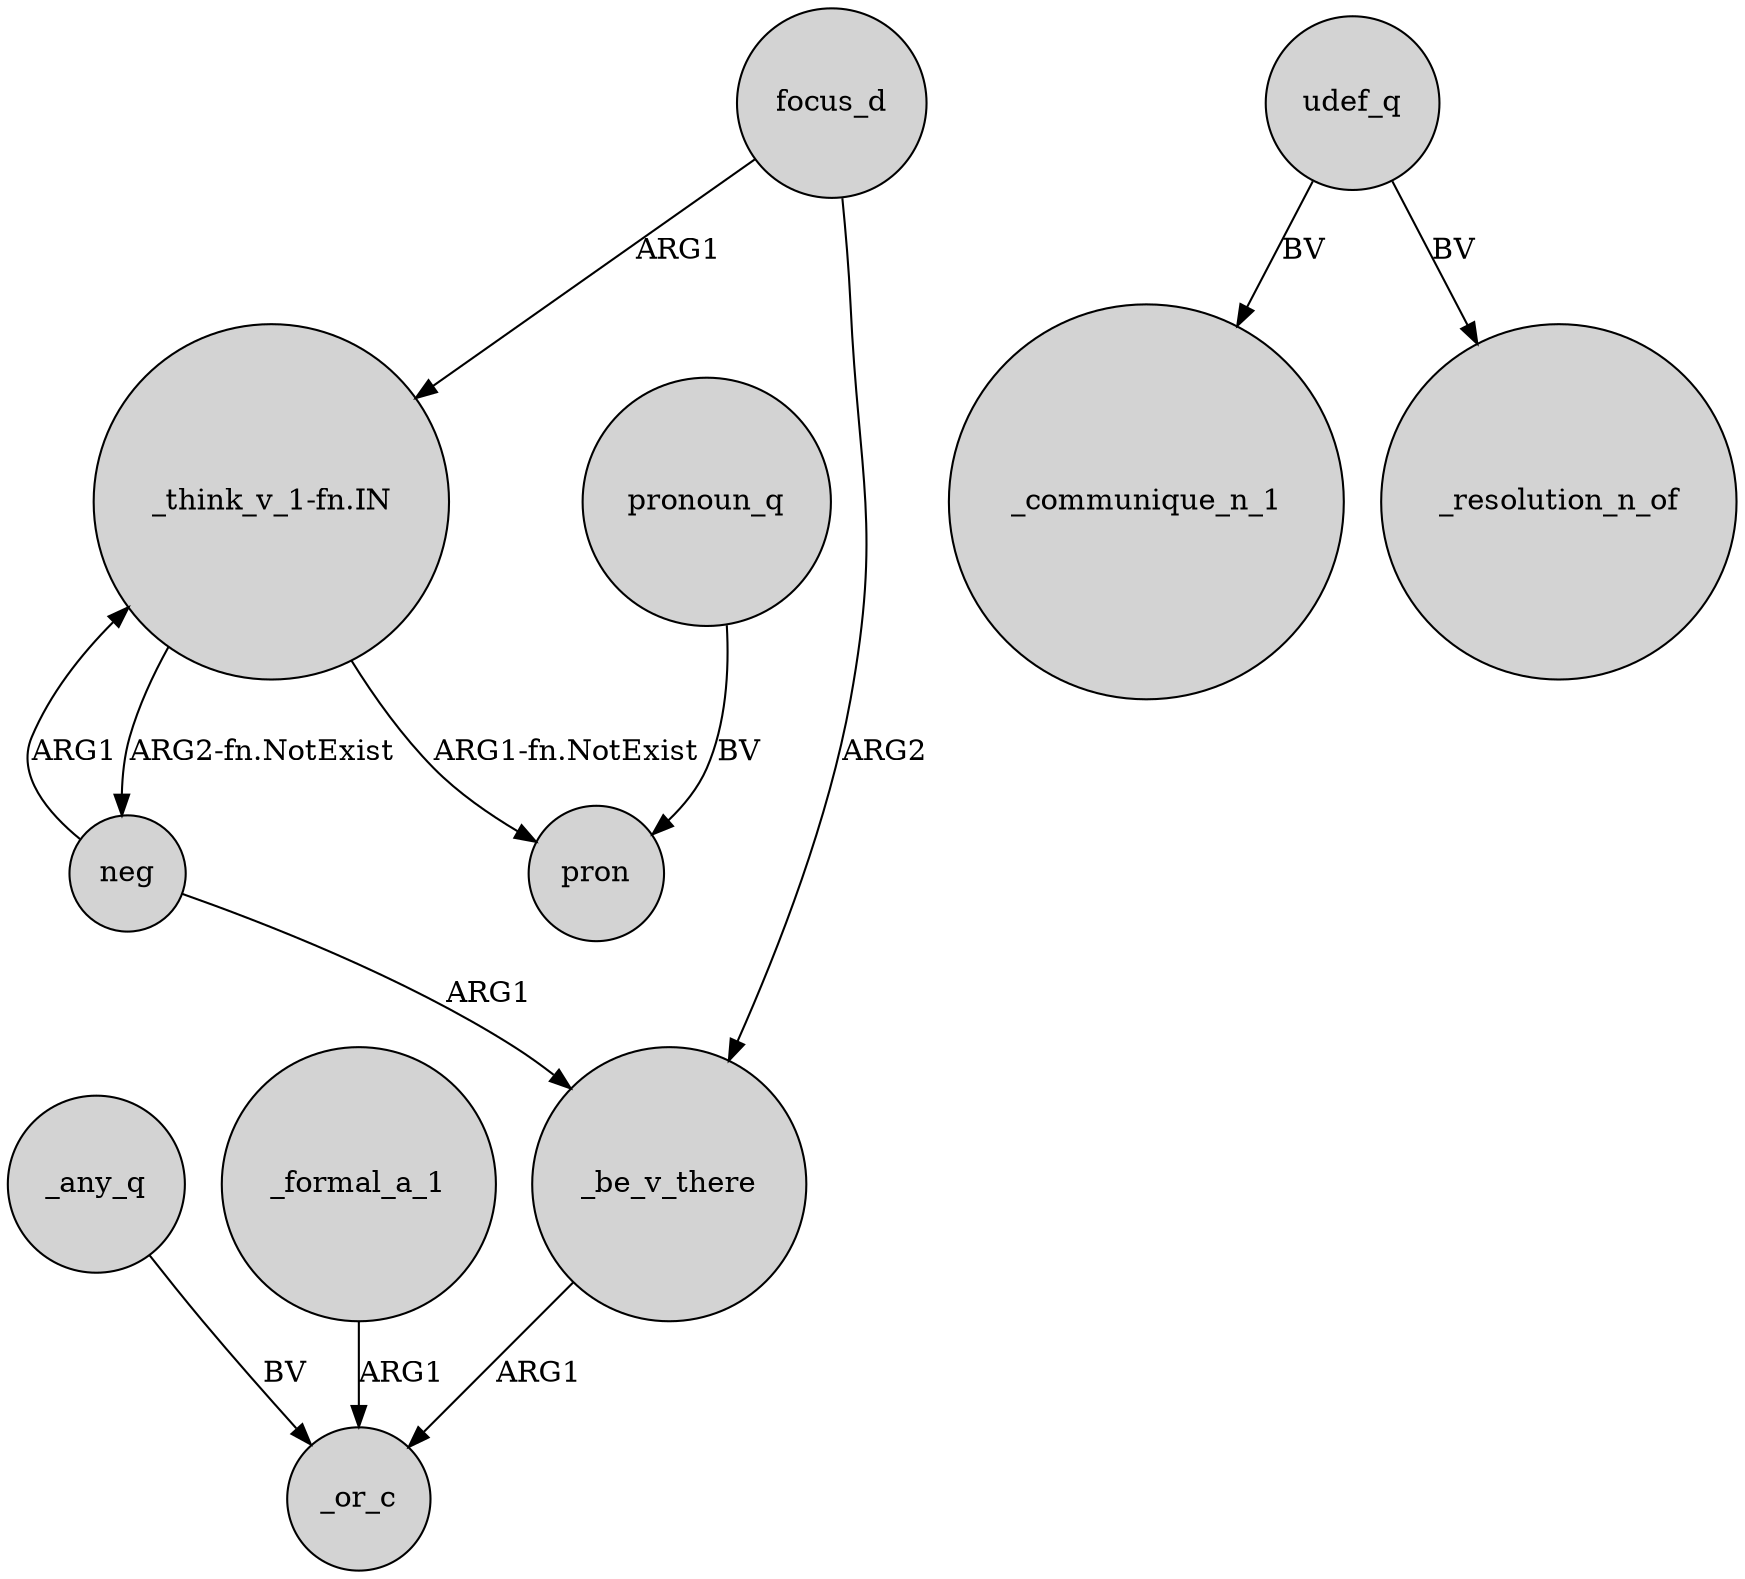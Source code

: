 digraph {
	node [shape=circle style=filled]
	"_think_v_1-fn.IN" -> neg [label="ARG2-fn.NotExist"]
	udef_q -> _communique_n_1 [label=BV]
	_any_q -> _or_c [label=BV]
	neg -> _be_v_there [label=ARG1]
	_be_v_there -> _or_c [label=ARG1]
	focus_d -> "_think_v_1-fn.IN" [label=ARG1]
	pronoun_q -> pron [label=BV]
	"_think_v_1-fn.IN" -> pron [label="ARG1-fn.NotExist"]
	neg -> "_think_v_1-fn.IN" [label=ARG1]
	focus_d -> _be_v_there [label=ARG2]
	_formal_a_1 -> _or_c [label=ARG1]
	udef_q -> _resolution_n_of [label=BV]
}
